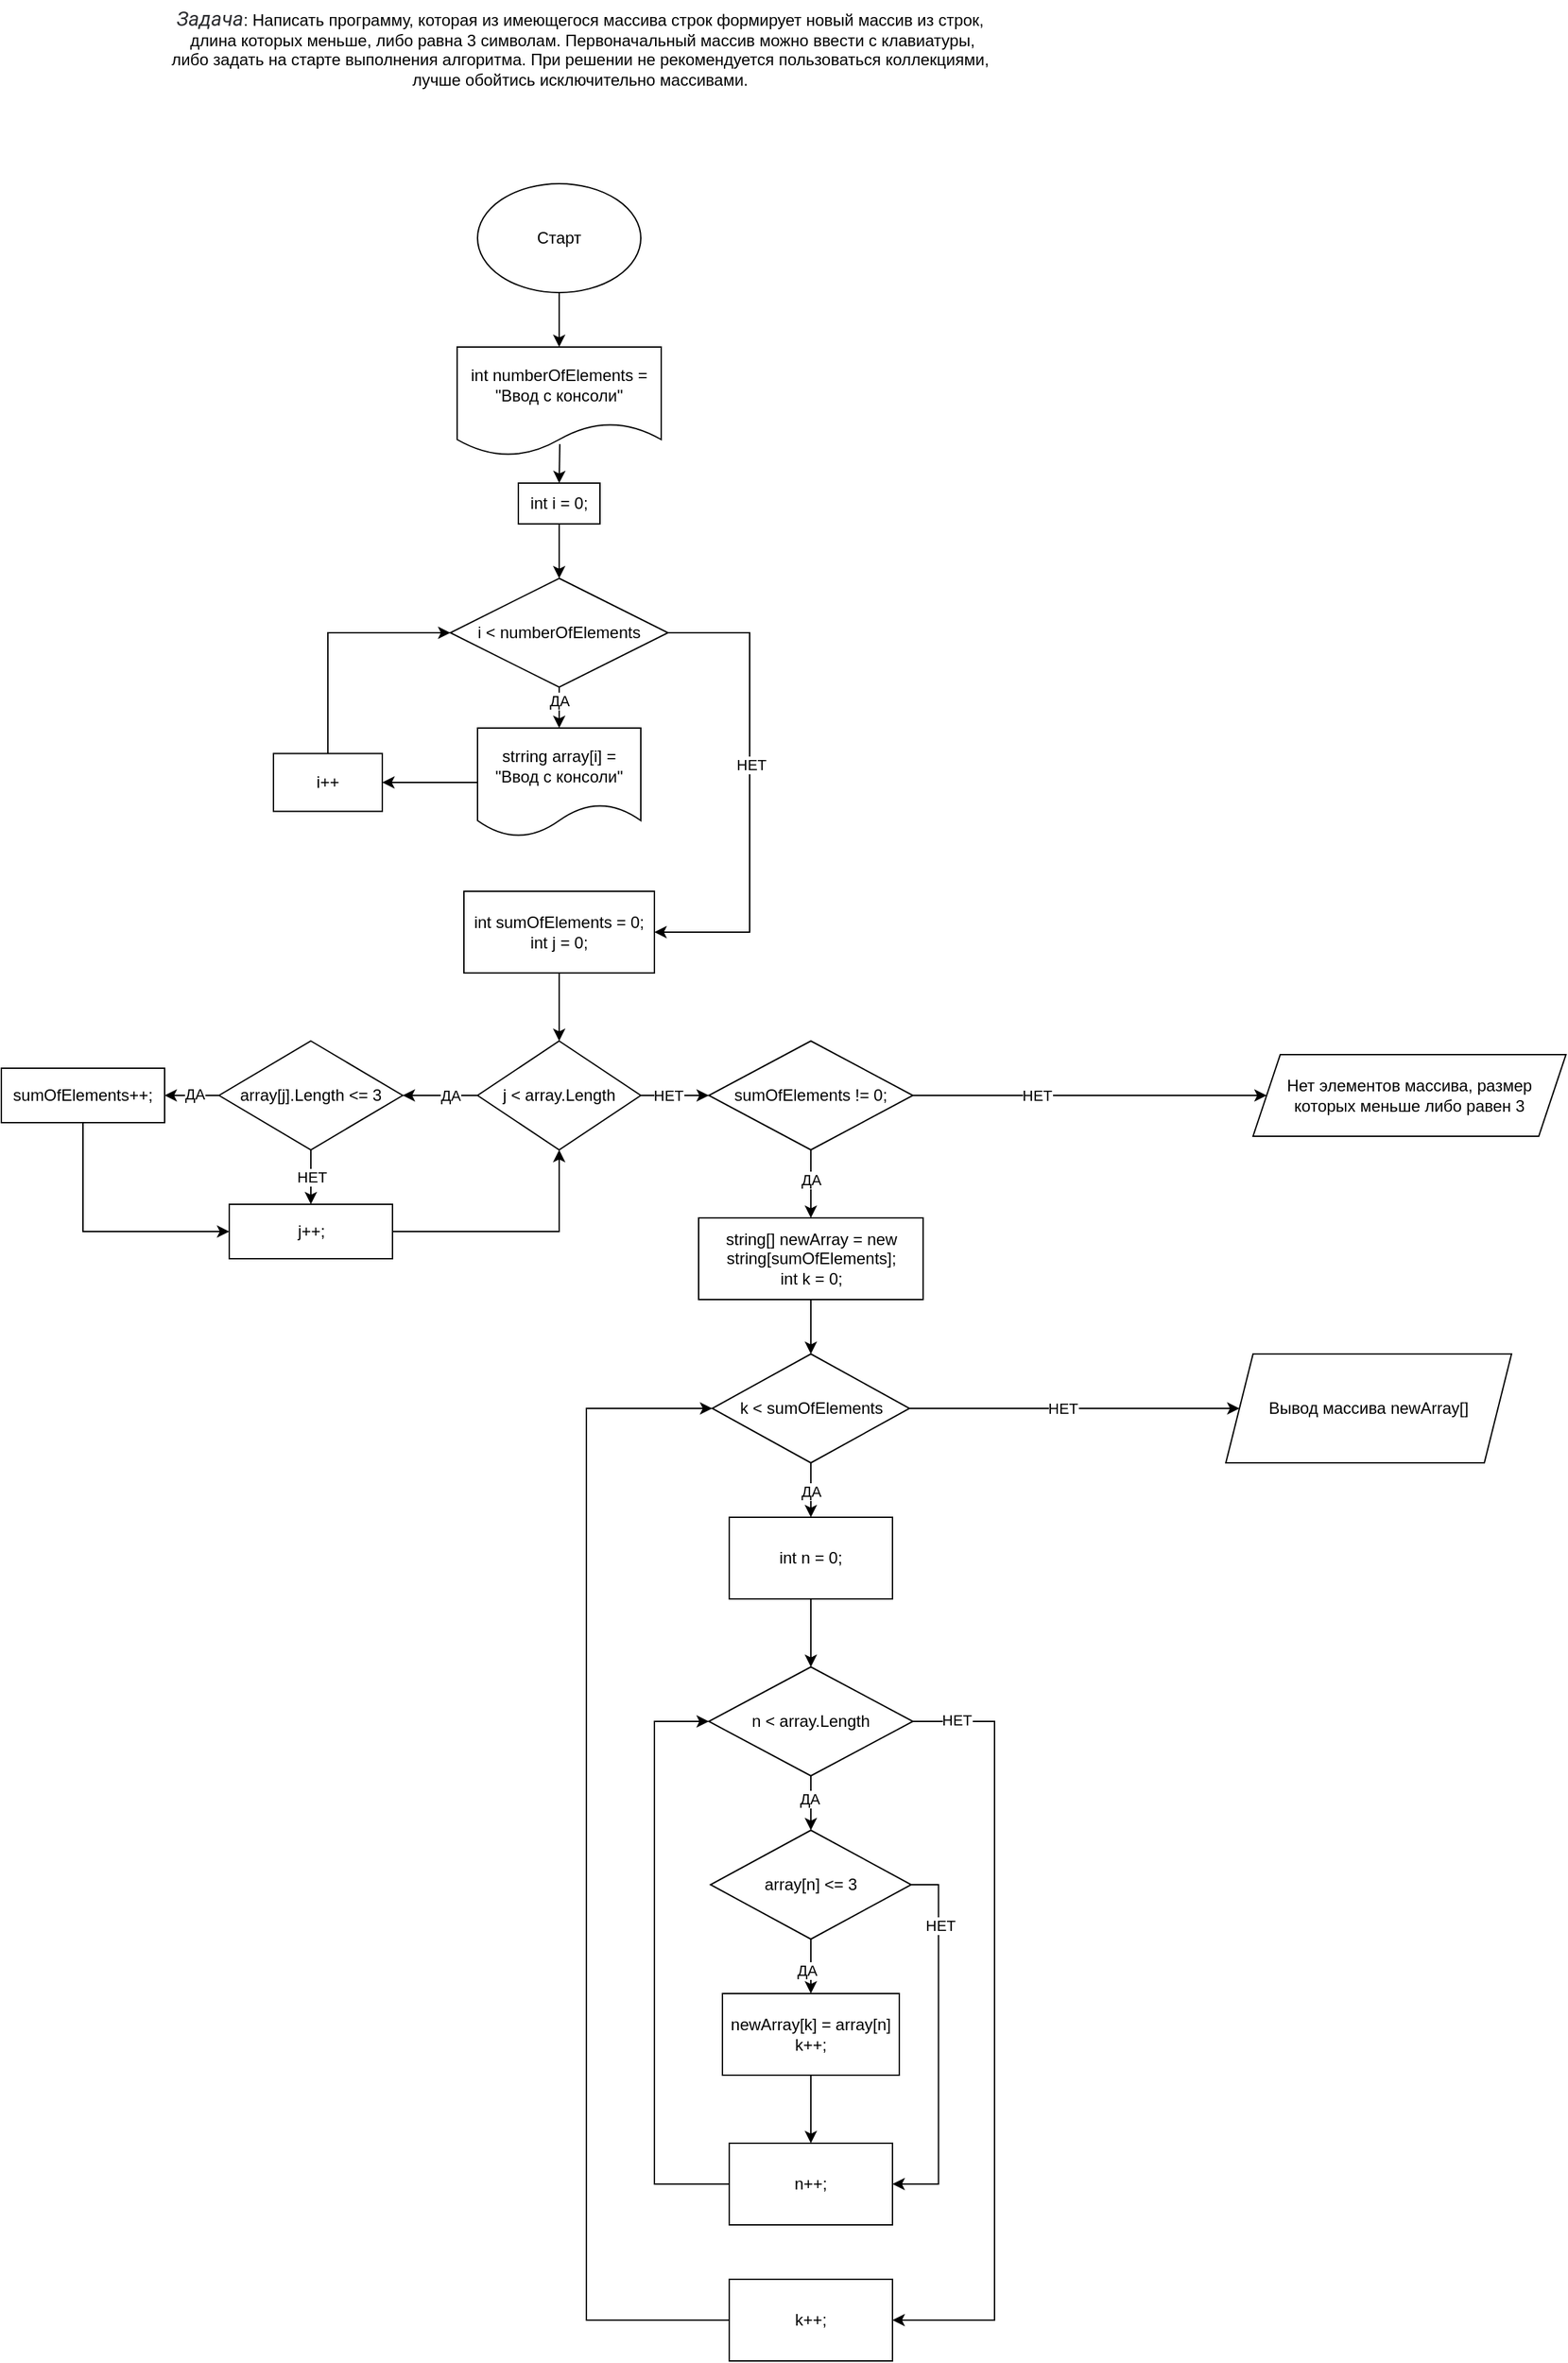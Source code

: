 <mxfile version="22.1.5" type="google">
  <diagram name="Страница — 1" id="W0qI-hiLBs-7BTbwswL9">
    <mxGraphModel grid="1" page="1" gridSize="10" guides="1" tooltips="1" connect="1" arrows="1" fold="1" pageScale="1" pageWidth="827" pageHeight="1169" math="0" shadow="0">
      <root>
        <mxCell id="0" />
        <mxCell id="1" parent="0" />
        <mxCell id="uadwiId2u7vBKeSItBV--5" style="edgeStyle=orthogonalEdgeStyle;rounded=0;orthogonalLoop=1;jettySize=auto;html=1;exitX=0.5;exitY=1;exitDx=0;exitDy=0;entryX=0.5;entryY=0;entryDx=0;entryDy=0;" edge="1" parent="1" source="uadwiId2u7vBKeSItBV--1" target="uadwiId2u7vBKeSItBV--4">
          <mxGeometry relative="1" as="geometry" />
        </mxCell>
        <mxCell id="uadwiId2u7vBKeSItBV--1" value="Старт" style="ellipse;whiteSpace=wrap;html=1;" vertex="1" parent="1">
          <mxGeometry x="360" y="40" width="120" height="80" as="geometry" />
        </mxCell>
        <mxCell id="uadwiId2u7vBKeSItBV--2" value="&lt;em style=&quot;box-sizing: border-box; color: rgb(44, 45, 48); font-family: Onest, Roboto, &amp;quot;San Francisco&amp;quot;, &amp;quot;Helvetica Neue&amp;quot;, Helvetica, Arial; font-size: 15px; text-align: start; background-color: rgb(255, 255, 255);&quot;&gt;Задача&lt;/em&gt;: Написать программу, которая из имеющегося массива строк формирует новый массив из строк,&lt;br&gt;&amp;nbsp;длина которых меньше, либо равна 3 символам. Первоначальный массив&amp;nbsp;можно ввести с клавиатуры, &lt;br&gt;либо задать на старте выполнения алгоритма. При решении не рекомендуется пользоваться коллекциями, &lt;br&gt;лучше обойтись исключительно массивами." style="text;html=1;align=center;verticalAlign=middle;resizable=0;points=[];autosize=1;strokeColor=none;fillColor=none;" vertex="1" parent="1">
          <mxGeometry x="125" y="-95" width="620" height="70" as="geometry" />
        </mxCell>
        <mxCell id="uadwiId2u7vBKeSItBV--8" value="" style="edgeStyle=orthogonalEdgeStyle;rounded=0;orthogonalLoop=1;jettySize=auto;html=1;exitX=0.503;exitY=0.892;exitDx=0;exitDy=0;exitPerimeter=0;entryX=0.5;entryY=0;entryDx=0;entryDy=0;" edge="1" parent="1" source="uadwiId2u7vBKeSItBV--4" target="wZoHrs2gGCncwfZpjwZD-3">
          <mxGeometry relative="1" as="geometry">
            <mxPoint x="540" y="270" as="targetPoint" />
          </mxGeometry>
        </mxCell>
        <mxCell id="uadwiId2u7vBKeSItBV--4" value="int numberOfElements = &quot;Ввод с консоли&quot;" style="shape=document;whiteSpace=wrap;html=1;boundedLbl=1;" vertex="1" parent="1">
          <mxGeometry x="345" y="160" width="150" height="80" as="geometry" />
        </mxCell>
        <mxCell id="wZoHrs2gGCncwfZpjwZD-9" style="edgeStyle=orthogonalEdgeStyle;rounded=0;orthogonalLoop=1;jettySize=auto;html=1;exitX=0;exitY=0.5;exitDx=0;exitDy=0;entryX=1;entryY=0.5;entryDx=0;entryDy=0;" edge="1" parent="1" source="wZoHrs2gGCncwfZpjwZD-2" target="wZoHrs2gGCncwfZpjwZD-8">
          <mxGeometry relative="1" as="geometry" />
        </mxCell>
        <mxCell id="wZoHrs2gGCncwfZpjwZD-2" value="strring array[i] = &quot;Ввод с консоли&quot;" style="shape=document;whiteSpace=wrap;html=1;boundedLbl=1;" vertex="1" parent="1">
          <mxGeometry x="360" y="440" width="120" height="80" as="geometry" />
        </mxCell>
        <mxCell id="wZoHrs2gGCncwfZpjwZD-4" style="edgeStyle=orthogonalEdgeStyle;rounded=0;orthogonalLoop=1;jettySize=auto;html=1;exitX=0.5;exitY=1;exitDx=0;exitDy=0;entryX=0.5;entryY=0;entryDx=0;entryDy=0;" edge="1" parent="1" source="wZoHrs2gGCncwfZpjwZD-3" target="wZoHrs2gGCncwfZpjwZD-5">
          <mxGeometry relative="1" as="geometry">
            <mxPoint x="240" y="310" as="targetPoint" />
          </mxGeometry>
        </mxCell>
        <mxCell id="wZoHrs2gGCncwfZpjwZD-3" value="int i = 0;" style="rounded=0;whiteSpace=wrap;html=1;" vertex="1" parent="1">
          <mxGeometry x="390" y="260" width="60" height="30" as="geometry" />
        </mxCell>
        <mxCell id="wZoHrs2gGCncwfZpjwZD-6" style="edgeStyle=orthogonalEdgeStyle;rounded=0;orthogonalLoop=1;jettySize=auto;html=1;exitX=0.5;exitY=1;exitDx=0;exitDy=0;entryX=0.5;entryY=0;entryDx=0;entryDy=0;" edge="1" parent="1" source="wZoHrs2gGCncwfZpjwZD-5" target="wZoHrs2gGCncwfZpjwZD-2">
          <mxGeometry relative="1" as="geometry" />
        </mxCell>
        <mxCell id="wZoHrs2gGCncwfZpjwZD-7" value="ДА" style="edgeLabel;html=1;align=center;verticalAlign=middle;resizable=0;points=[];" connectable="0" vertex="1" parent="wZoHrs2gGCncwfZpjwZD-6">
          <mxGeometry x="-0.333" relative="1" as="geometry">
            <mxPoint as="offset" />
          </mxGeometry>
        </mxCell>
        <mxCell id="wZoHrs2gGCncwfZpjwZD-12" style="edgeStyle=orthogonalEdgeStyle;rounded=0;orthogonalLoop=1;jettySize=auto;html=1;exitX=1;exitY=0.5;exitDx=0;exitDy=0;entryX=1;entryY=0.5;entryDx=0;entryDy=0;" edge="1" parent="1" source="wZoHrs2gGCncwfZpjwZD-5" target="wZoHrs2gGCncwfZpjwZD-11">
          <mxGeometry relative="1" as="geometry">
            <Array as="points">
              <mxPoint x="560" y="370" />
              <mxPoint x="560" y="590" />
            </Array>
          </mxGeometry>
        </mxCell>
        <mxCell id="wZoHrs2gGCncwfZpjwZD-13" value="НЕТ" style="edgeLabel;html=1;align=center;verticalAlign=middle;resizable=0;points=[];" connectable="0" vertex="1" parent="wZoHrs2gGCncwfZpjwZD-12">
          <mxGeometry x="-0.236" y="1" relative="1" as="geometry">
            <mxPoint y="23" as="offset" />
          </mxGeometry>
        </mxCell>
        <mxCell id="wZoHrs2gGCncwfZpjwZD-5" value="i &amp;lt; numberOfElements" style="rhombus;whiteSpace=wrap;html=1;" vertex="1" parent="1">
          <mxGeometry x="340" y="330" width="160" height="80" as="geometry" />
        </mxCell>
        <mxCell id="wZoHrs2gGCncwfZpjwZD-10" style="edgeStyle=orthogonalEdgeStyle;rounded=0;orthogonalLoop=1;jettySize=auto;html=1;exitX=0.5;exitY=0;exitDx=0;exitDy=0;entryX=0;entryY=0.5;entryDx=0;entryDy=0;" edge="1" parent="1" source="wZoHrs2gGCncwfZpjwZD-8" target="wZoHrs2gGCncwfZpjwZD-5">
          <mxGeometry relative="1" as="geometry" />
        </mxCell>
        <mxCell id="wZoHrs2gGCncwfZpjwZD-8" value="i++" style="rounded=0;whiteSpace=wrap;html=1;" vertex="1" parent="1">
          <mxGeometry x="210" y="458.75" width="80" height="42.5" as="geometry" />
        </mxCell>
        <mxCell id="wZoHrs2gGCncwfZpjwZD-17" style="edgeStyle=orthogonalEdgeStyle;rounded=0;orthogonalLoop=1;jettySize=auto;html=1;exitX=0.5;exitY=1;exitDx=0;exitDy=0;entryX=0.5;entryY=0;entryDx=0;entryDy=0;" edge="1" parent="1" source="wZoHrs2gGCncwfZpjwZD-11" target="wZoHrs2gGCncwfZpjwZD-15">
          <mxGeometry relative="1" as="geometry" />
        </mxCell>
        <mxCell id="wZoHrs2gGCncwfZpjwZD-11" value="int sumOfElements = 0;&lt;br&gt;int j = 0;" style="rounded=0;whiteSpace=wrap;html=1;" vertex="1" parent="1">
          <mxGeometry x="350" y="560" width="140" height="60" as="geometry" />
        </mxCell>
        <mxCell id="wZoHrs2gGCncwfZpjwZD-19" style="edgeStyle=orthogonalEdgeStyle;rounded=0;orthogonalLoop=1;jettySize=auto;html=1;exitX=0;exitY=0.5;exitDx=0;exitDy=0;entryX=1;entryY=0.5;entryDx=0;entryDy=0;" edge="1" parent="1" source="wZoHrs2gGCncwfZpjwZD-15" target="wZoHrs2gGCncwfZpjwZD-18">
          <mxGeometry relative="1" as="geometry" />
        </mxCell>
        <mxCell id="wZoHrs2gGCncwfZpjwZD-20" value="ДА" style="edgeLabel;html=1;align=center;verticalAlign=middle;resizable=0;points=[];" connectable="0" vertex="1" parent="wZoHrs2gGCncwfZpjwZD-19">
          <mxGeometry x="0.062" y="-1" relative="1" as="geometry">
            <mxPoint x="9" y="1" as="offset" />
          </mxGeometry>
        </mxCell>
        <mxCell id="wZoHrs2gGCncwfZpjwZD-32" style="edgeStyle=orthogonalEdgeStyle;rounded=0;orthogonalLoop=1;jettySize=auto;html=1;exitX=1;exitY=0.5;exitDx=0;exitDy=0;entryX=0;entryY=0.5;entryDx=0;entryDy=0;" edge="1" parent="1" source="wZoHrs2gGCncwfZpjwZD-15" target="wZoHrs2gGCncwfZpjwZD-31">
          <mxGeometry relative="1" as="geometry" />
        </mxCell>
        <mxCell id="wZoHrs2gGCncwfZpjwZD-33" value="НЕТ" style="edgeLabel;html=1;align=center;verticalAlign=middle;resizable=0;points=[];" connectable="0" vertex="1" parent="wZoHrs2gGCncwfZpjwZD-32">
          <mxGeometry x="0.128" y="-1" relative="1" as="geometry">
            <mxPoint x="-8" y="-1" as="offset" />
          </mxGeometry>
        </mxCell>
        <mxCell id="wZoHrs2gGCncwfZpjwZD-15" value="j &amp;lt; array.Length" style="rhombus;whiteSpace=wrap;html=1;" vertex="1" parent="1">
          <mxGeometry x="360" y="670" width="120" height="80" as="geometry" />
        </mxCell>
        <mxCell id="wZoHrs2gGCncwfZpjwZD-22" style="edgeStyle=orthogonalEdgeStyle;rounded=0;orthogonalLoop=1;jettySize=auto;html=1;entryX=1;entryY=0.5;entryDx=0;entryDy=0;exitX=0;exitY=0.5;exitDx=0;exitDy=0;" edge="1" parent="1" source="wZoHrs2gGCncwfZpjwZD-18" target="wZoHrs2gGCncwfZpjwZD-21">
          <mxGeometry relative="1" as="geometry">
            <mxPoint x="120" y="730" as="sourcePoint" />
            <mxPoint x="160" y="640" as="targetPoint" />
          </mxGeometry>
        </mxCell>
        <mxCell id="wZoHrs2gGCncwfZpjwZD-23" value="ДА" style="edgeLabel;html=1;align=center;verticalAlign=middle;resizable=0;points=[];" connectable="0" vertex="1" parent="wZoHrs2gGCncwfZpjwZD-22">
          <mxGeometry x="-0.102" y="-1" relative="1" as="geometry">
            <mxPoint as="offset" />
          </mxGeometry>
        </mxCell>
        <mxCell id="wZoHrs2gGCncwfZpjwZD-27" style="edgeStyle=orthogonalEdgeStyle;rounded=0;orthogonalLoop=1;jettySize=auto;html=1;entryX=0.5;entryY=0;entryDx=0;entryDy=0;exitX=0.5;exitY=1;exitDx=0;exitDy=0;" edge="1" parent="1" source="wZoHrs2gGCncwfZpjwZD-18" target="wZoHrs2gGCncwfZpjwZD-24">
          <mxGeometry relative="1" as="geometry">
            <mxPoint x="70" y="740" as="sourcePoint" />
            <mxPoint x="160" y="910" as="targetPoint" />
          </mxGeometry>
        </mxCell>
        <mxCell id="wZoHrs2gGCncwfZpjwZD-28" value="НЕТ" style="edgeLabel;html=1;align=center;verticalAlign=middle;resizable=0;points=[];" connectable="0" vertex="1" parent="wZoHrs2gGCncwfZpjwZD-27">
          <mxGeometry x="0.02" y="1" relative="1" as="geometry">
            <mxPoint x="-1" y="-1" as="offset" />
          </mxGeometry>
        </mxCell>
        <mxCell id="wZoHrs2gGCncwfZpjwZD-18" value="array[j].Length &amp;lt;= 3" style="rhombus;whiteSpace=wrap;html=1;" vertex="1" parent="1">
          <mxGeometry x="170" y="670" width="135" height="80" as="geometry" />
        </mxCell>
        <mxCell id="wZoHrs2gGCncwfZpjwZD-26" style="edgeStyle=orthogonalEdgeStyle;rounded=0;orthogonalLoop=1;jettySize=auto;html=1;entryX=0;entryY=0.5;entryDx=0;entryDy=0;exitX=0.5;exitY=1;exitDx=0;exitDy=0;" edge="1" parent="1" source="wZoHrs2gGCncwfZpjwZD-21" target="wZoHrs2gGCncwfZpjwZD-24">
          <mxGeometry relative="1" as="geometry">
            <mxPoint x="50" y="770" as="sourcePoint" />
            <mxPoint x="100" y="840" as="targetPoint" />
          </mxGeometry>
        </mxCell>
        <mxCell id="wZoHrs2gGCncwfZpjwZD-21" value="sumOfElements++;" style="rounded=0;whiteSpace=wrap;html=1;" vertex="1" parent="1">
          <mxGeometry x="10" y="690" width="120" height="40" as="geometry" />
        </mxCell>
        <mxCell id="wZoHrs2gGCncwfZpjwZD-30" style="edgeStyle=orthogonalEdgeStyle;rounded=0;orthogonalLoop=1;jettySize=auto;html=1;exitX=1;exitY=0.5;exitDx=0;exitDy=0;entryX=0.5;entryY=1;entryDx=0;entryDy=0;" edge="1" parent="1" source="wZoHrs2gGCncwfZpjwZD-24" target="wZoHrs2gGCncwfZpjwZD-15">
          <mxGeometry relative="1" as="geometry" />
        </mxCell>
        <mxCell id="wZoHrs2gGCncwfZpjwZD-24" value="j++;" style="rounded=0;whiteSpace=wrap;html=1;" vertex="1" parent="1">
          <mxGeometry x="177.5" y="790" width="120" height="40" as="geometry" />
        </mxCell>
        <mxCell id="wZoHrs2gGCncwfZpjwZD-35" style="edgeStyle=orthogonalEdgeStyle;rounded=0;orthogonalLoop=1;jettySize=auto;html=1;exitX=0.5;exitY=1;exitDx=0;exitDy=0;entryX=0.5;entryY=0;entryDx=0;entryDy=0;" edge="1" parent="1" source="wZoHrs2gGCncwfZpjwZD-31" target="wZoHrs2gGCncwfZpjwZD-34">
          <mxGeometry relative="1" as="geometry" />
        </mxCell>
        <mxCell id="wZoHrs2gGCncwfZpjwZD-36" value="ДА" style="edgeLabel;html=1;align=center;verticalAlign=middle;resizable=0;points=[];" connectable="0" vertex="1" parent="wZoHrs2gGCncwfZpjwZD-35">
          <mxGeometry x="-0.12" y="-3" relative="1" as="geometry">
            <mxPoint x="3" as="offset" />
          </mxGeometry>
        </mxCell>
        <mxCell id="wZoHrs2gGCncwfZpjwZD-52" style="edgeStyle=orthogonalEdgeStyle;rounded=0;orthogonalLoop=1;jettySize=auto;html=1;exitX=1;exitY=0.5;exitDx=0;exitDy=0;entryX=0;entryY=0.5;entryDx=0;entryDy=0;" edge="1" parent="1" source="wZoHrs2gGCncwfZpjwZD-31" target="wZoHrs2gGCncwfZpjwZD-51">
          <mxGeometry relative="1" as="geometry" />
        </mxCell>
        <mxCell id="wZoHrs2gGCncwfZpjwZD-53" value="НЕТ" style="edgeLabel;html=1;align=center;verticalAlign=middle;resizable=0;points=[];" connectable="0" vertex="1" parent="wZoHrs2gGCncwfZpjwZD-52">
          <mxGeometry x="-0.328" y="4" relative="1" as="geometry">
            <mxPoint x="3" y="4" as="offset" />
          </mxGeometry>
        </mxCell>
        <mxCell id="wZoHrs2gGCncwfZpjwZD-31" value="sumOfElements != 0;" style="rhombus;whiteSpace=wrap;html=1;" vertex="1" parent="1">
          <mxGeometry x="530" y="670" width="150" height="80" as="geometry" />
        </mxCell>
        <mxCell id="wZoHrs2gGCncwfZpjwZD-38" style="edgeStyle=orthogonalEdgeStyle;rounded=0;orthogonalLoop=1;jettySize=auto;html=1;exitX=0.5;exitY=1;exitDx=0;exitDy=0;entryX=0.5;entryY=0;entryDx=0;entryDy=0;" edge="1" parent="1" source="wZoHrs2gGCncwfZpjwZD-34" target="wZoHrs2gGCncwfZpjwZD-37">
          <mxGeometry relative="1" as="geometry" />
        </mxCell>
        <mxCell id="wZoHrs2gGCncwfZpjwZD-34" value="string[] newArray = new string[sumOfElements];&lt;br&gt;int k = 0;" style="rounded=0;whiteSpace=wrap;html=1;" vertex="1" parent="1">
          <mxGeometry x="522.5" y="800" width="165" height="60" as="geometry" />
        </mxCell>
        <mxCell id="wZoHrs2gGCncwfZpjwZD-40" style="edgeStyle=orthogonalEdgeStyle;rounded=0;orthogonalLoop=1;jettySize=auto;html=1;exitX=0.5;exitY=1;exitDx=0;exitDy=0;entryX=0.5;entryY=0;entryDx=0;entryDy=0;" edge="1" parent="1" source="wZoHrs2gGCncwfZpjwZD-37" target="wZoHrs2gGCncwfZpjwZD-54">
          <mxGeometry relative="1" as="geometry">
            <mxPoint x="710" y="1010" as="targetPoint" />
          </mxGeometry>
        </mxCell>
        <mxCell id="wZoHrs2gGCncwfZpjwZD-41" value="ДА" style="edgeLabel;html=1;align=center;verticalAlign=middle;resizable=0;points=[];" connectable="0" vertex="1" parent="wZoHrs2gGCncwfZpjwZD-40">
          <mxGeometry x="-0.28" y="1" relative="1" as="geometry">
            <mxPoint x="-1" y="6" as="offset" />
          </mxGeometry>
        </mxCell>
        <mxCell id="wZoHrs2gGCncwfZpjwZD-69" style="edgeStyle=orthogonalEdgeStyle;rounded=0;orthogonalLoop=1;jettySize=auto;html=1;exitX=1;exitY=0.5;exitDx=0;exitDy=0;entryX=0;entryY=0.5;entryDx=0;entryDy=0;" edge="1" parent="1" source="wZoHrs2gGCncwfZpjwZD-37" target="wZoHrs2gGCncwfZpjwZD-68">
          <mxGeometry relative="1" as="geometry" />
        </mxCell>
        <mxCell id="wZoHrs2gGCncwfZpjwZD-70" value="НЕТ" style="edgeLabel;html=1;align=center;verticalAlign=middle;resizable=0;points=[];" connectable="0" vertex="1" parent="wZoHrs2gGCncwfZpjwZD-69">
          <mxGeometry x="-0.435" y="-1" relative="1" as="geometry">
            <mxPoint x="44" y="-1" as="offset" />
          </mxGeometry>
        </mxCell>
        <mxCell id="wZoHrs2gGCncwfZpjwZD-37" value="k &amp;lt; sumOfElements" style="rhombus;whiteSpace=wrap;html=1;" vertex="1" parent="1">
          <mxGeometry x="532.5" y="900" width="145" height="80" as="geometry" />
        </mxCell>
        <mxCell id="wZoHrs2gGCncwfZpjwZD-43" style="edgeStyle=orthogonalEdgeStyle;rounded=0;orthogonalLoop=1;jettySize=auto;html=1;exitX=0.5;exitY=1;exitDx=0;exitDy=0;entryX=0.5;entryY=0;entryDx=0;entryDy=0;" edge="1" parent="1" source="wZoHrs2gGCncwfZpjwZD-39" target="wZoHrs2gGCncwfZpjwZD-42">
          <mxGeometry relative="1" as="geometry" />
        </mxCell>
        <mxCell id="wZoHrs2gGCncwfZpjwZD-44" value="ДА" style="edgeLabel;html=1;align=center;verticalAlign=middle;resizable=0;points=[];" connectable="0" vertex="1" parent="wZoHrs2gGCncwfZpjwZD-43">
          <mxGeometry x="-0.162" y="-1" relative="1" as="geometry">
            <mxPoint as="offset" />
          </mxGeometry>
        </mxCell>
        <mxCell id="wZoHrs2gGCncwfZpjwZD-65" style="edgeStyle=orthogonalEdgeStyle;rounded=0;orthogonalLoop=1;jettySize=auto;html=1;exitX=1;exitY=0.5;exitDx=0;exitDy=0;entryX=1;entryY=0.5;entryDx=0;entryDy=0;" edge="1" parent="1" source="wZoHrs2gGCncwfZpjwZD-39" target="wZoHrs2gGCncwfZpjwZD-64">
          <mxGeometry relative="1" as="geometry">
            <Array as="points">
              <mxPoint x="740" y="1170" />
              <mxPoint x="740" y="1610" />
            </Array>
          </mxGeometry>
        </mxCell>
        <mxCell id="wZoHrs2gGCncwfZpjwZD-71" value="НЕТ" style="edgeLabel;html=1;align=center;verticalAlign=middle;resizable=0;points=[];" connectable="0" vertex="1" parent="wZoHrs2gGCncwfZpjwZD-65">
          <mxGeometry x="-0.889" y="-3" relative="1" as="geometry">
            <mxPoint y="-4" as="offset" />
          </mxGeometry>
        </mxCell>
        <mxCell id="wZoHrs2gGCncwfZpjwZD-39" value="n &amp;lt; array.Length" style="rhombus;whiteSpace=wrap;html=1;" vertex="1" parent="1">
          <mxGeometry x="530" y="1130" width="150" height="80" as="geometry" />
        </mxCell>
        <mxCell id="wZoHrs2gGCncwfZpjwZD-46" style="edgeStyle=orthogonalEdgeStyle;rounded=0;orthogonalLoop=1;jettySize=auto;html=1;exitX=0.5;exitY=1;exitDx=0;exitDy=0;entryX=0.5;entryY=0;entryDx=0;entryDy=0;" edge="1" parent="1" source="wZoHrs2gGCncwfZpjwZD-42" target="wZoHrs2gGCncwfZpjwZD-45">
          <mxGeometry relative="1" as="geometry" />
        </mxCell>
        <mxCell id="wZoHrs2gGCncwfZpjwZD-47" value="ДА" style="edgeLabel;html=1;align=center;verticalAlign=middle;resizable=0;points=[];" connectable="0" vertex="1" parent="wZoHrs2gGCncwfZpjwZD-46">
          <mxGeometry x="-0.03" y="-3" relative="1" as="geometry">
            <mxPoint y="3" as="offset" />
          </mxGeometry>
        </mxCell>
        <mxCell id="wZoHrs2gGCncwfZpjwZD-67" style="edgeStyle=orthogonalEdgeStyle;rounded=0;orthogonalLoop=1;jettySize=auto;html=1;exitX=1;exitY=0.5;exitDx=0;exitDy=0;entryX=1;entryY=0.5;entryDx=0;entryDy=0;" edge="1" parent="1" source="wZoHrs2gGCncwfZpjwZD-42" target="wZoHrs2gGCncwfZpjwZD-59">
          <mxGeometry relative="1" as="geometry" />
        </mxCell>
        <mxCell id="wZoHrs2gGCncwfZpjwZD-72" value="НЕТ" style="edgeLabel;html=1;align=center;verticalAlign=middle;resizable=0;points=[];" connectable="0" vertex="1" parent="wZoHrs2gGCncwfZpjwZD-67">
          <mxGeometry x="-0.521" y="1" relative="1" as="geometry">
            <mxPoint y="-16" as="offset" />
          </mxGeometry>
        </mxCell>
        <mxCell id="wZoHrs2gGCncwfZpjwZD-42" value="array[n] &amp;lt;= 3" style="rhombus;whiteSpace=wrap;html=1;" vertex="1" parent="1">
          <mxGeometry x="531.25" y="1250" width="147.5" height="80" as="geometry" />
        </mxCell>
        <mxCell id="wZoHrs2gGCncwfZpjwZD-57" style="edgeStyle=orthogonalEdgeStyle;rounded=0;orthogonalLoop=1;jettySize=auto;html=1;exitX=0.5;exitY=1;exitDx=0;exitDy=0;entryX=0.5;entryY=0;entryDx=0;entryDy=0;" edge="1" parent="1" source="wZoHrs2gGCncwfZpjwZD-45" target="wZoHrs2gGCncwfZpjwZD-59">
          <mxGeometry relative="1" as="geometry">
            <mxPoint x="605" y="1480.0" as="targetPoint" />
          </mxGeometry>
        </mxCell>
        <mxCell id="wZoHrs2gGCncwfZpjwZD-45" value="newArray[k] = array[n]&lt;br&gt;k++;" style="rounded=0;whiteSpace=wrap;html=1;" vertex="1" parent="1">
          <mxGeometry x="540" y="1370" width="130" height="60" as="geometry" />
        </mxCell>
        <mxCell id="wZoHrs2gGCncwfZpjwZD-51" value="Нет элементов массива, размер которых меньше либо равен 3" style="shape=parallelogram;perimeter=parallelogramPerimeter;whiteSpace=wrap;html=1;fixedSize=1;" vertex="1" parent="1">
          <mxGeometry x="930" y="680" width="230" height="60" as="geometry" />
        </mxCell>
        <mxCell id="wZoHrs2gGCncwfZpjwZD-55" style="edgeStyle=orthogonalEdgeStyle;rounded=0;orthogonalLoop=1;jettySize=auto;html=1;exitX=0.5;exitY=1;exitDx=0;exitDy=0;entryX=0.5;entryY=0;entryDx=0;entryDy=0;" edge="1" parent="1" source="wZoHrs2gGCncwfZpjwZD-54" target="wZoHrs2gGCncwfZpjwZD-39">
          <mxGeometry relative="1" as="geometry" />
        </mxCell>
        <mxCell id="wZoHrs2gGCncwfZpjwZD-54" value="int n = 0;" style="rounded=0;whiteSpace=wrap;html=1;" vertex="1" parent="1">
          <mxGeometry x="545" y="1020" width="120" height="60" as="geometry" />
        </mxCell>
        <mxCell id="wZoHrs2gGCncwfZpjwZD-63" style="edgeStyle=orthogonalEdgeStyle;rounded=0;orthogonalLoop=1;jettySize=auto;html=1;exitX=0;exitY=0.5;exitDx=0;exitDy=0;entryX=0;entryY=0.5;entryDx=0;entryDy=0;" edge="1" parent="1" source="wZoHrs2gGCncwfZpjwZD-59" target="wZoHrs2gGCncwfZpjwZD-39">
          <mxGeometry relative="1" as="geometry">
            <Array as="points">
              <mxPoint x="490" y="1510" />
              <mxPoint x="490" y="1170" />
            </Array>
          </mxGeometry>
        </mxCell>
        <mxCell id="wZoHrs2gGCncwfZpjwZD-59" value="n++;" style="rounded=0;whiteSpace=wrap;html=1;" vertex="1" parent="1">
          <mxGeometry x="545" y="1480" width="120" height="60" as="geometry" />
        </mxCell>
        <mxCell id="wZoHrs2gGCncwfZpjwZD-66" style="edgeStyle=orthogonalEdgeStyle;rounded=0;orthogonalLoop=1;jettySize=auto;html=1;exitX=0;exitY=0.5;exitDx=0;exitDy=0;entryX=0;entryY=0.5;entryDx=0;entryDy=0;" edge="1" parent="1" source="wZoHrs2gGCncwfZpjwZD-64" target="wZoHrs2gGCncwfZpjwZD-37">
          <mxGeometry relative="1" as="geometry">
            <Array as="points">
              <mxPoint x="440" y="1610" />
              <mxPoint x="440" y="940" />
            </Array>
          </mxGeometry>
        </mxCell>
        <mxCell id="wZoHrs2gGCncwfZpjwZD-64" value="k++;" style="rounded=0;whiteSpace=wrap;html=1;" vertex="1" parent="1">
          <mxGeometry x="545" y="1580" width="120" height="60" as="geometry" />
        </mxCell>
        <mxCell id="wZoHrs2gGCncwfZpjwZD-68" value="Вывод массива newArray[]" style="shape=parallelogram;perimeter=parallelogramPerimeter;whiteSpace=wrap;html=1;fixedSize=1;" vertex="1" parent="1">
          <mxGeometry x="910" y="900" width="210" height="80" as="geometry" />
        </mxCell>
      </root>
    </mxGraphModel>
  </diagram>
</mxfile>
